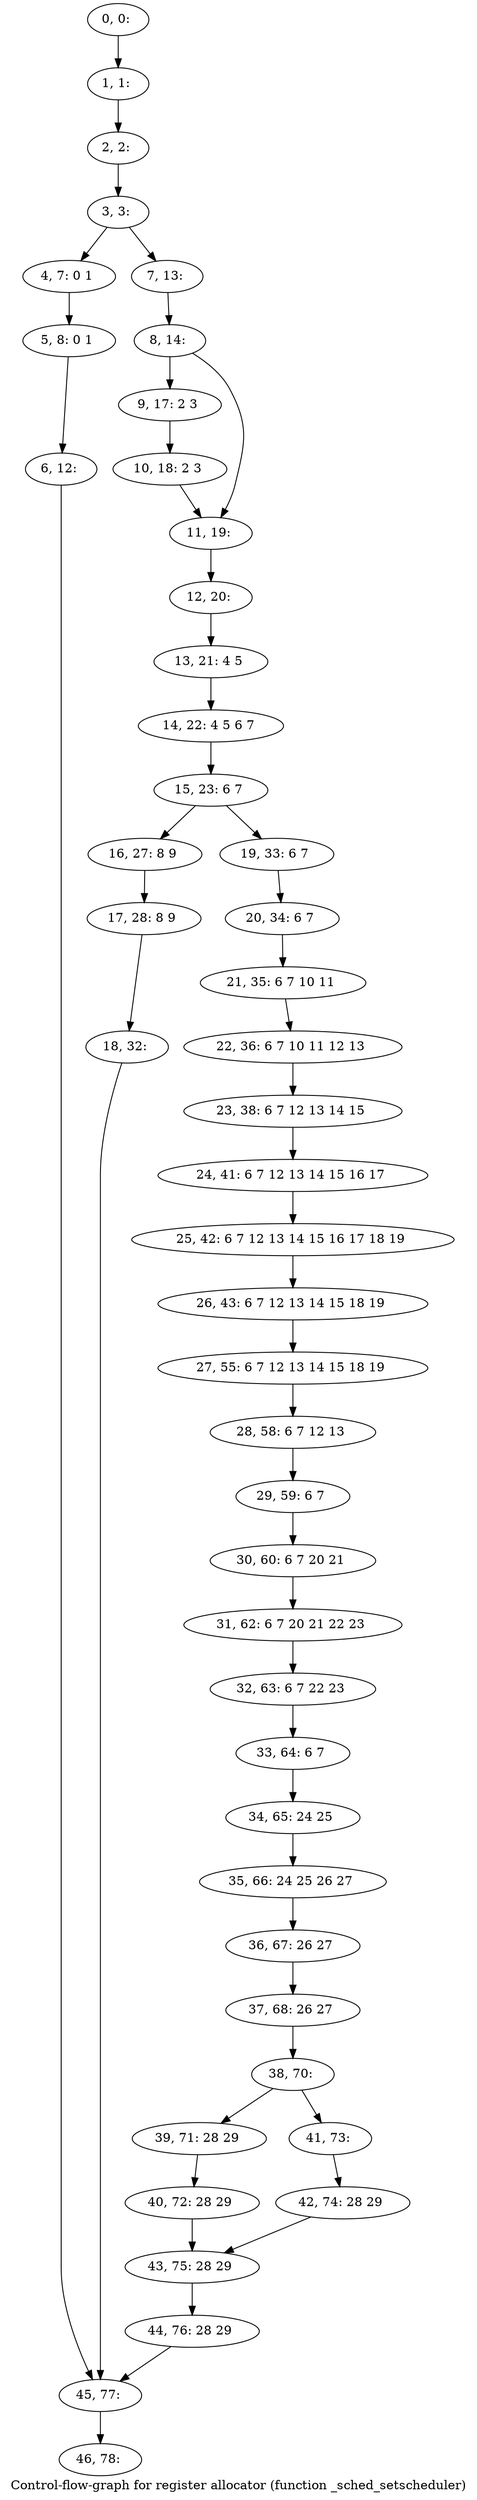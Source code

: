 digraph G {
graph [label="Control-flow-graph for register allocator (function _sched_setscheduler)"]
0[label="0, 0: "];
1[label="1, 1: "];
2[label="2, 2: "];
3[label="3, 3: "];
4[label="4, 7: 0 1 "];
5[label="5, 8: 0 1 "];
6[label="6, 12: "];
7[label="7, 13: "];
8[label="8, 14: "];
9[label="9, 17: 2 3 "];
10[label="10, 18: 2 3 "];
11[label="11, 19: "];
12[label="12, 20: "];
13[label="13, 21: 4 5 "];
14[label="14, 22: 4 5 6 7 "];
15[label="15, 23: 6 7 "];
16[label="16, 27: 8 9 "];
17[label="17, 28: 8 9 "];
18[label="18, 32: "];
19[label="19, 33: 6 7 "];
20[label="20, 34: 6 7 "];
21[label="21, 35: 6 7 10 11 "];
22[label="22, 36: 6 7 10 11 12 13 "];
23[label="23, 38: 6 7 12 13 14 15 "];
24[label="24, 41: 6 7 12 13 14 15 16 17 "];
25[label="25, 42: 6 7 12 13 14 15 16 17 18 19 "];
26[label="26, 43: 6 7 12 13 14 15 18 19 "];
27[label="27, 55: 6 7 12 13 14 15 18 19 "];
28[label="28, 58: 6 7 12 13 "];
29[label="29, 59: 6 7 "];
30[label="30, 60: 6 7 20 21 "];
31[label="31, 62: 6 7 20 21 22 23 "];
32[label="32, 63: 6 7 22 23 "];
33[label="33, 64: 6 7 "];
34[label="34, 65: 24 25 "];
35[label="35, 66: 24 25 26 27 "];
36[label="36, 67: 26 27 "];
37[label="37, 68: 26 27 "];
38[label="38, 70: "];
39[label="39, 71: 28 29 "];
40[label="40, 72: 28 29 "];
41[label="41, 73: "];
42[label="42, 74: 28 29 "];
43[label="43, 75: 28 29 "];
44[label="44, 76: 28 29 "];
45[label="45, 77: "];
46[label="46, 78: "];
0->1 ;
1->2 ;
2->3 ;
3->4 ;
3->7 ;
4->5 ;
5->6 ;
6->45 ;
7->8 ;
8->9 ;
8->11 ;
9->10 ;
10->11 ;
11->12 ;
12->13 ;
13->14 ;
14->15 ;
15->16 ;
15->19 ;
16->17 ;
17->18 ;
18->45 ;
19->20 ;
20->21 ;
21->22 ;
22->23 ;
23->24 ;
24->25 ;
25->26 ;
26->27 ;
27->28 ;
28->29 ;
29->30 ;
30->31 ;
31->32 ;
32->33 ;
33->34 ;
34->35 ;
35->36 ;
36->37 ;
37->38 ;
38->39 ;
38->41 ;
39->40 ;
40->43 ;
41->42 ;
42->43 ;
43->44 ;
44->45 ;
45->46 ;
}
